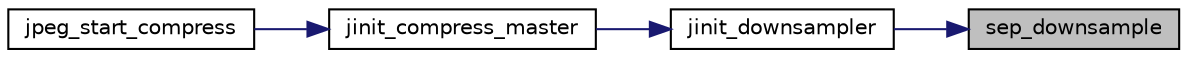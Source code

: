 digraph "sep_downsample"
{
 // LATEX_PDF_SIZE
  bgcolor="transparent";
  edge [fontname="Helvetica",fontsize="10",labelfontname="Helvetica",labelfontsize="10"];
  node [fontname="Helvetica",fontsize="10",shape=record];
  rankdir="RL";
  Node65 [label="sep_downsample",height=0.2,width=0.4,color="black", fillcolor="grey75", style="filled", fontcolor="black",tooltip=" "];
  Node65 -> Node66 [dir="back",color="midnightblue",fontsize="10",style="solid"];
  Node66 [label="jinit_downsampler",height=0.2,width=0.4,color="black",URL="$jcsample_8c.html#a70c17f06dccf0d8179062455c5af3f0d",tooltip=" "];
  Node66 -> Node67 [dir="back",color="midnightblue",fontsize="10",style="solid"];
  Node67 [label="jinit_compress_master",height=0.2,width=0.4,color="black",URL="$jcinit_8c.html#a9b434908559c6849283fcac944250b3b",tooltip=" "];
  Node67 -> Node68 [dir="back",color="midnightblue",fontsize="10",style="solid"];
  Node68 [label="jpeg_start_compress",height=0.2,width=0.4,color="black",URL="$jcapistd_8c.html#aacff7627af44bc9457601ba15577162d",tooltip=" "];
}
